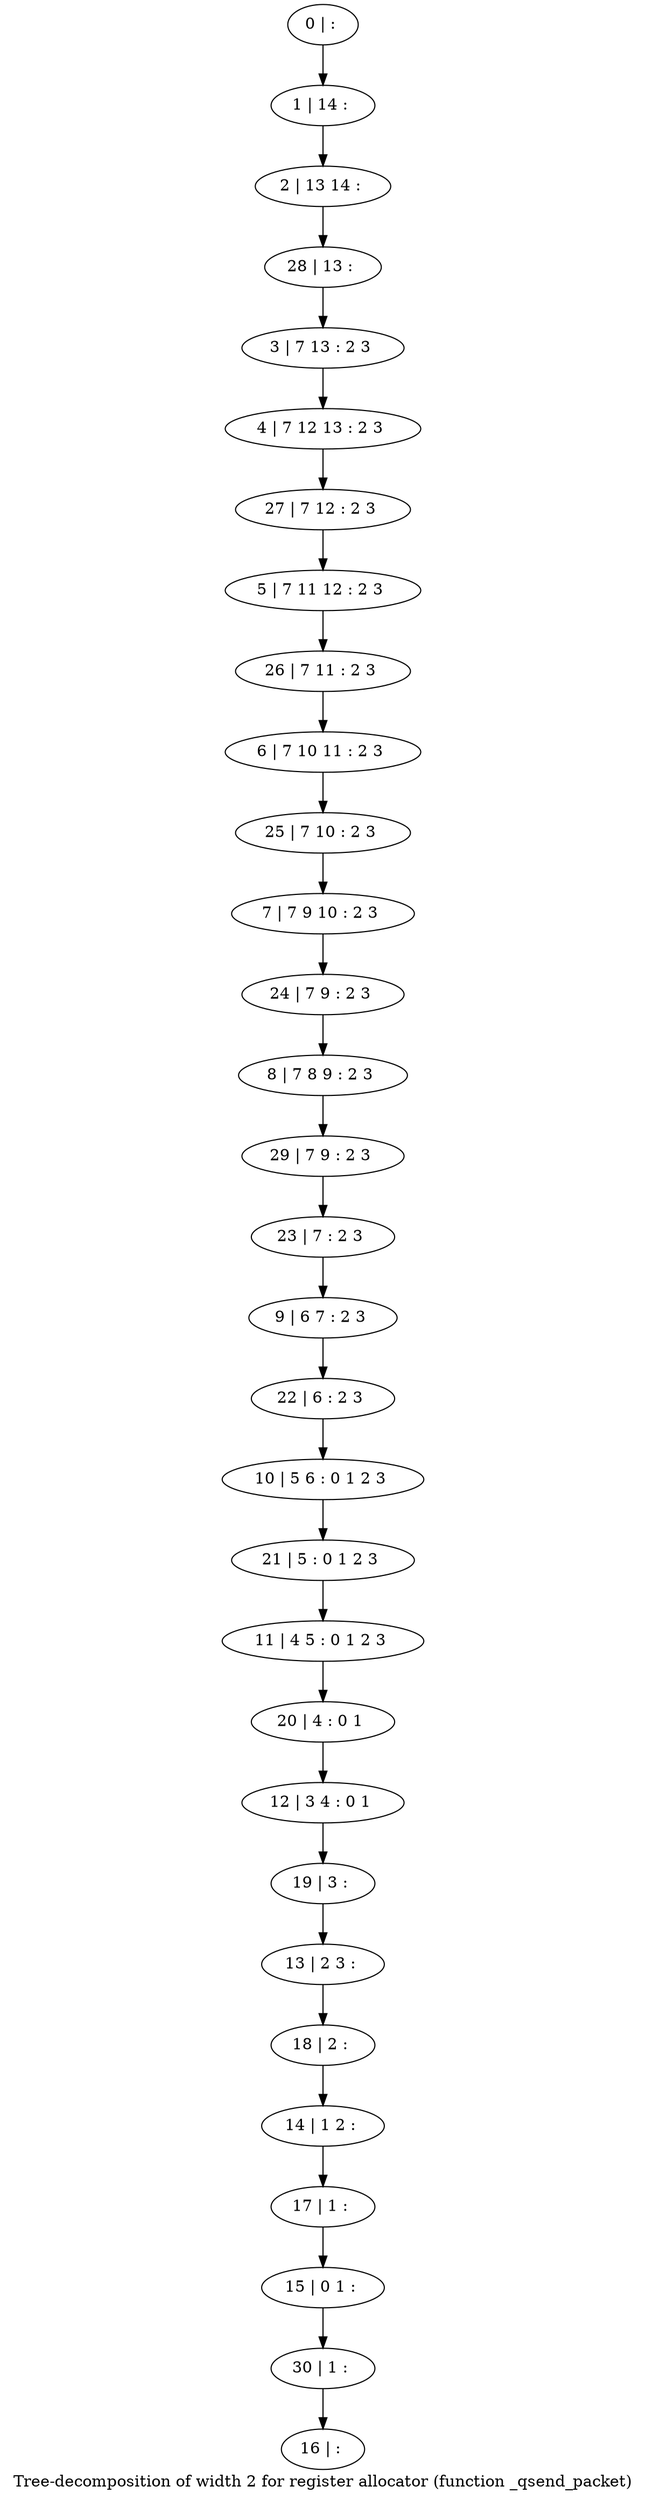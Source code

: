 digraph G {
graph [label="Tree-decomposition of width 2 for register allocator (function _qsend_packet)"]
0[label="0 | : "];
1[label="1 | 14 : "];
2[label="2 | 13 14 : "];
3[label="3 | 7 13 : 2 3 "];
4[label="4 | 7 12 13 : 2 3 "];
5[label="5 | 7 11 12 : 2 3 "];
6[label="6 | 7 10 11 : 2 3 "];
7[label="7 | 7 9 10 : 2 3 "];
8[label="8 | 7 8 9 : 2 3 "];
9[label="9 | 6 7 : 2 3 "];
10[label="10 | 5 6 : 0 1 2 3 "];
11[label="11 | 4 5 : 0 1 2 3 "];
12[label="12 | 3 4 : 0 1 "];
13[label="13 | 2 3 : "];
14[label="14 | 1 2 : "];
15[label="15 | 0 1 : "];
16[label="16 | : "];
17[label="17 | 1 : "];
18[label="18 | 2 : "];
19[label="19 | 3 : "];
20[label="20 | 4 : 0 1 "];
21[label="21 | 5 : 0 1 2 3 "];
22[label="22 | 6 : 2 3 "];
23[label="23 | 7 : 2 3 "];
24[label="24 | 7 9 : 2 3 "];
25[label="25 | 7 10 : 2 3 "];
26[label="26 | 7 11 : 2 3 "];
27[label="27 | 7 12 : 2 3 "];
28[label="28 | 13 : "];
29[label="29 | 7 9 : 2 3 "];
30[label="30 | 1 : "];
0->1 ;
1->2 ;
3->4 ;
17->15 ;
14->17 ;
18->14 ;
13->18 ;
19->13 ;
12->19 ;
20->12 ;
11->20 ;
21->11 ;
10->21 ;
22->10 ;
9->22 ;
23->9 ;
24->8 ;
7->24 ;
25->7 ;
6->25 ;
26->6 ;
5->26 ;
27->5 ;
4->27 ;
28->3 ;
2->28 ;
29->23 ;
8->29 ;
30->16 ;
15->30 ;
}
